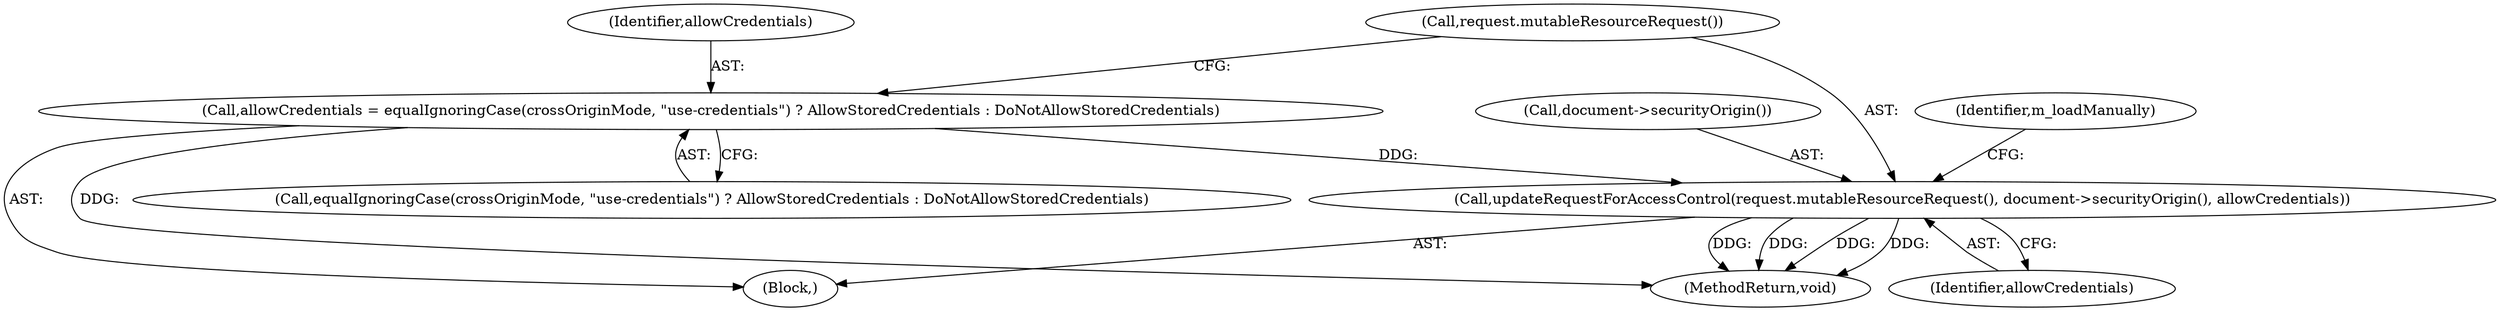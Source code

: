 digraph "0_Chrome_7d085fbb43b21e959900b94f191588fd10546a94@API" {
"1000151" [label="(Call,updateRequestForAccessControl(request.mutableResourceRequest(), document->securityOrigin(), allowCredentials))"];
"1000143" [label="(Call,allowCredentials = equalIgnoringCase(crossOriginMode, \"use-credentials\") ? AllowStoredCredentials : DoNotAllowStoredCredentials)"];
"1000154" [label="(Identifier,allowCredentials)"];
"1000156" [label="(Identifier,m_loadManually)"];
"1000152" [label="(Call,request.mutableResourceRequest())"];
"1000141" [label="(Block,)"];
"1000292" [label="(MethodReturn,void)"];
"1000145" [label="(Call,equalIgnoringCase(crossOriginMode, \"use-credentials\") ? AllowStoredCredentials : DoNotAllowStoredCredentials)"];
"1000153" [label="(Call,document->securityOrigin())"];
"1000143" [label="(Call,allowCredentials = equalIgnoringCase(crossOriginMode, \"use-credentials\") ? AllowStoredCredentials : DoNotAllowStoredCredentials)"];
"1000151" [label="(Call,updateRequestForAccessControl(request.mutableResourceRequest(), document->securityOrigin(), allowCredentials))"];
"1000144" [label="(Identifier,allowCredentials)"];
"1000151" -> "1000141"  [label="AST: "];
"1000151" -> "1000154"  [label="CFG: "];
"1000152" -> "1000151"  [label="AST: "];
"1000153" -> "1000151"  [label="AST: "];
"1000154" -> "1000151"  [label="AST: "];
"1000156" -> "1000151"  [label="CFG: "];
"1000151" -> "1000292"  [label="DDG: "];
"1000151" -> "1000292"  [label="DDG: "];
"1000151" -> "1000292"  [label="DDG: "];
"1000151" -> "1000292"  [label="DDG: "];
"1000143" -> "1000151"  [label="DDG: "];
"1000143" -> "1000141"  [label="AST: "];
"1000143" -> "1000145"  [label="CFG: "];
"1000144" -> "1000143"  [label="AST: "];
"1000145" -> "1000143"  [label="AST: "];
"1000152" -> "1000143"  [label="CFG: "];
"1000143" -> "1000292"  [label="DDG: "];
}
